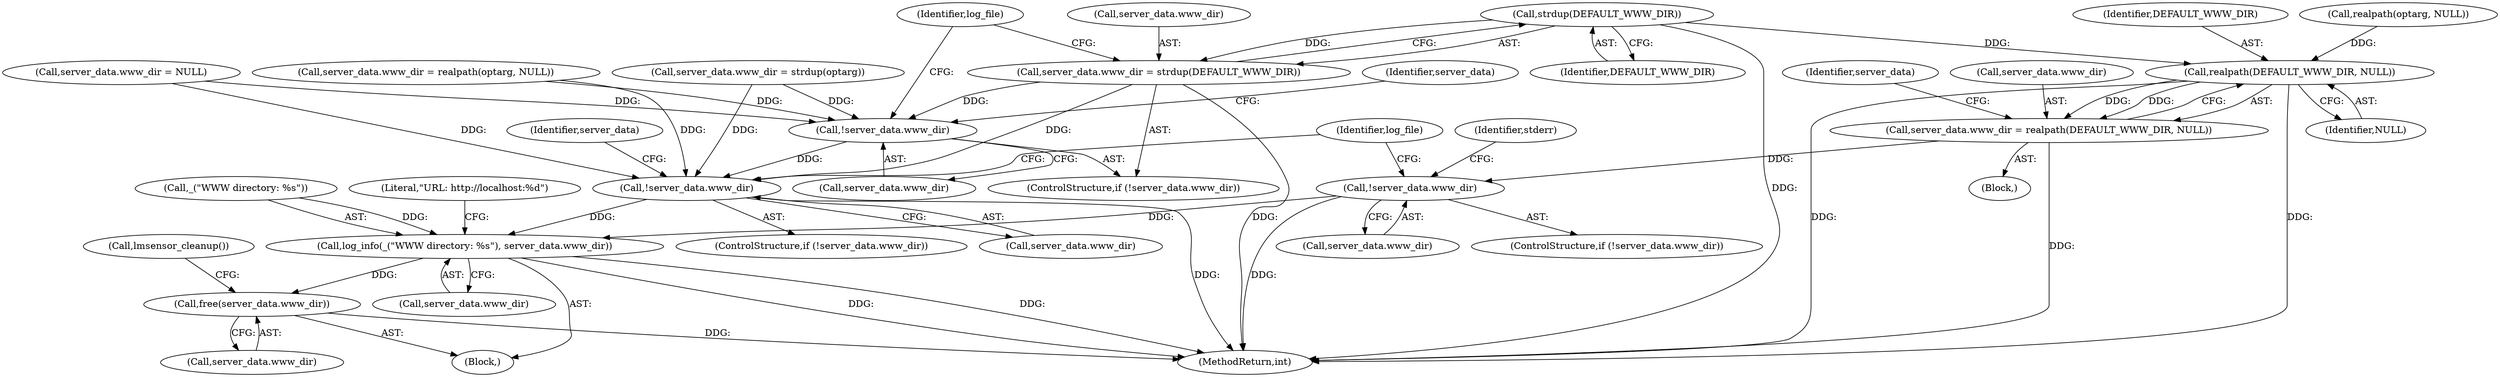 digraph "0_wpitchoune_8b10426dcc0246c1712a99460dd470dcb1cc4d9c_0@API" {
"1000275" [label="(Call,strdup(DEFAULT_WWW_DIR))"];
"1000271" [label="(Call,server_data.www_dir = strdup(DEFAULT_WWW_DIR))"];
"1000267" [label="(Call,!server_data.www_dir)"];
"1000290" [label="(Call,!server_data.www_dir)"];
"1000334" [label="(Call,log_info(_(\"WWW directory: %s\"), server_data.www_dir))"];
"1000418" [label="(Call,free(server_data.www_dir))"];
"1000299" [label="(Call,realpath(DEFAULT_WWW_DIR, NULL))"];
"1000295" [label="(Call,server_data.www_dir = realpath(DEFAULT_WWW_DIR, NULL))"];
"1000303" [label="(Call,!server_data.www_dir)"];
"1000279" [label="(Identifier,log_file)"];
"1000197" [label="(Call,server_data.www_dir = realpath(optarg, NULL))"];
"1000316" [label="(Identifier,log_file)"];
"1000267" [label="(Call,!server_data.www_dir)"];
"1000334" [label="(Call,log_info(_(\"WWW directory: %s\"), server_data.www_dir))"];
"1000273" [label="(Identifier,server_data)"];
"1000335" [label="(Call,_(\"WWW directory: %s\"))"];
"1000422" [label="(Call,lmsensor_cleanup())"];
"1000294" [label="(Block,)"];
"1000297" [label="(Identifier,server_data)"];
"1000291" [label="(Call,server_data.www_dir)"];
"1000303" [label="(Call,!server_data.www_dir)"];
"1000301" [label="(Identifier,NULL)"];
"1000104" [label="(Block,)"];
"1000295" [label="(Call,server_data.www_dir = realpath(DEFAULT_WWW_DIR, NULL))"];
"1000305" [label="(Identifier,server_data)"];
"1000432" [label="(MethodReturn,int)"];
"1000418" [label="(Call,free(server_data.www_dir))"];
"1000337" [label="(Call,server_data.www_dir)"];
"1000290" [label="(Call,!server_data.www_dir)"];
"1000271" [label="(Call,server_data.www_dir = strdup(DEFAULT_WWW_DIR))"];
"1000309" [label="(Identifier,stderr)"];
"1000289" [label="(ControlStructure,if (!server_data.www_dir))"];
"1000299" [label="(Call,realpath(DEFAULT_WWW_DIR, NULL))"];
"1000419" [label="(Call,server_data.www_dir)"];
"1000300" [label="(Identifier,DEFAULT_WWW_DIR)"];
"1000266" [label="(ControlStructure,if (!server_data.www_dir))"];
"1000127" [label="(Call,server_data.www_dir = NULL)"];
"1000304" [label="(Call,server_data.www_dir)"];
"1000275" [label="(Call,strdup(DEFAULT_WWW_DIR))"];
"1000272" [label="(Call,server_data.www_dir)"];
"1000268" [label="(Call,server_data.www_dir)"];
"1000201" [label="(Call,realpath(optarg, NULL))"];
"1000174" [label="(Call,server_data.www_dir = strdup(optarg))"];
"1000276" [label="(Identifier,DEFAULT_WWW_DIR)"];
"1000302" [label="(ControlStructure,if (!server_data.www_dir))"];
"1000342" [label="(Literal,\"URL: http://localhost:%d\")"];
"1000296" [label="(Call,server_data.www_dir)"];
"1000275" -> "1000271"  [label="AST: "];
"1000275" -> "1000276"  [label="CFG: "];
"1000276" -> "1000275"  [label="AST: "];
"1000271" -> "1000275"  [label="CFG: "];
"1000275" -> "1000432"  [label="DDG: "];
"1000275" -> "1000271"  [label="DDG: "];
"1000275" -> "1000299"  [label="DDG: "];
"1000271" -> "1000266"  [label="AST: "];
"1000272" -> "1000271"  [label="AST: "];
"1000279" -> "1000271"  [label="CFG: "];
"1000271" -> "1000432"  [label="DDG: "];
"1000271" -> "1000267"  [label="DDG: "];
"1000271" -> "1000290"  [label="DDG: "];
"1000267" -> "1000266"  [label="AST: "];
"1000267" -> "1000268"  [label="CFG: "];
"1000268" -> "1000267"  [label="AST: "];
"1000273" -> "1000267"  [label="CFG: "];
"1000279" -> "1000267"  [label="CFG: "];
"1000174" -> "1000267"  [label="DDG: "];
"1000197" -> "1000267"  [label="DDG: "];
"1000127" -> "1000267"  [label="DDG: "];
"1000267" -> "1000290"  [label="DDG: "];
"1000290" -> "1000289"  [label="AST: "];
"1000290" -> "1000291"  [label="CFG: "];
"1000291" -> "1000290"  [label="AST: "];
"1000297" -> "1000290"  [label="CFG: "];
"1000316" -> "1000290"  [label="CFG: "];
"1000290" -> "1000432"  [label="DDG: "];
"1000174" -> "1000290"  [label="DDG: "];
"1000197" -> "1000290"  [label="DDG: "];
"1000127" -> "1000290"  [label="DDG: "];
"1000290" -> "1000334"  [label="DDG: "];
"1000334" -> "1000104"  [label="AST: "];
"1000334" -> "1000337"  [label="CFG: "];
"1000335" -> "1000334"  [label="AST: "];
"1000337" -> "1000334"  [label="AST: "];
"1000342" -> "1000334"  [label="CFG: "];
"1000334" -> "1000432"  [label="DDG: "];
"1000334" -> "1000432"  [label="DDG: "];
"1000335" -> "1000334"  [label="DDG: "];
"1000303" -> "1000334"  [label="DDG: "];
"1000334" -> "1000418"  [label="DDG: "];
"1000418" -> "1000104"  [label="AST: "];
"1000418" -> "1000419"  [label="CFG: "];
"1000419" -> "1000418"  [label="AST: "];
"1000422" -> "1000418"  [label="CFG: "];
"1000418" -> "1000432"  [label="DDG: "];
"1000299" -> "1000295"  [label="AST: "];
"1000299" -> "1000301"  [label="CFG: "];
"1000300" -> "1000299"  [label="AST: "];
"1000301" -> "1000299"  [label="AST: "];
"1000295" -> "1000299"  [label="CFG: "];
"1000299" -> "1000432"  [label="DDG: "];
"1000299" -> "1000432"  [label="DDG: "];
"1000299" -> "1000295"  [label="DDG: "];
"1000299" -> "1000295"  [label="DDG: "];
"1000201" -> "1000299"  [label="DDG: "];
"1000295" -> "1000294"  [label="AST: "];
"1000296" -> "1000295"  [label="AST: "];
"1000305" -> "1000295"  [label="CFG: "];
"1000295" -> "1000432"  [label="DDG: "];
"1000295" -> "1000303"  [label="DDG: "];
"1000303" -> "1000302"  [label="AST: "];
"1000303" -> "1000304"  [label="CFG: "];
"1000304" -> "1000303"  [label="AST: "];
"1000309" -> "1000303"  [label="CFG: "];
"1000316" -> "1000303"  [label="CFG: "];
"1000303" -> "1000432"  [label="DDG: "];
}
